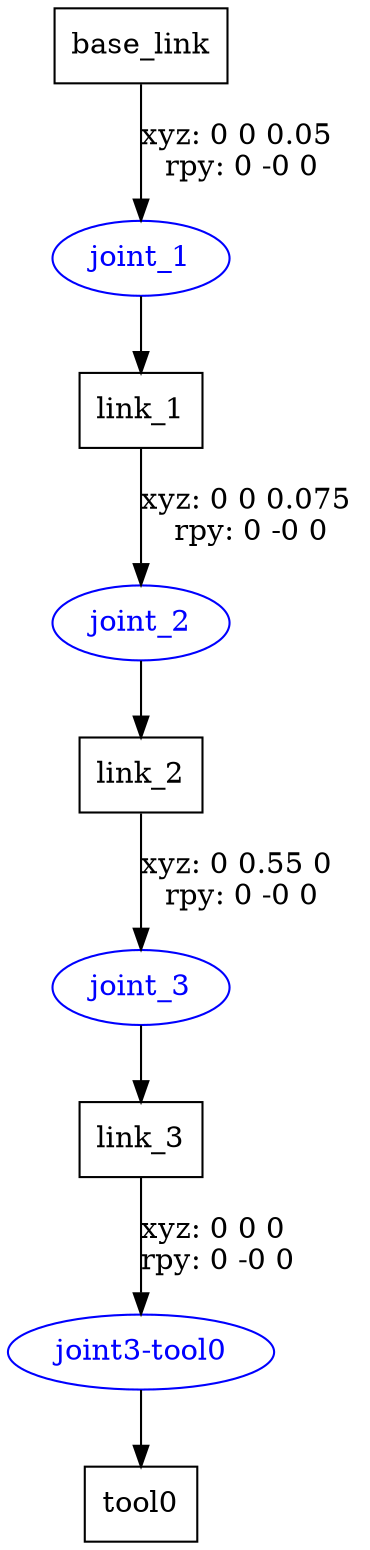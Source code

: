 digraph G {
node [shape=box];
"base_link" [label="base_link"];
"link_1" [label="link_1"];
"link_2" [label="link_2"];
"link_3" [label="link_3"];
"tool0" [label="tool0"];
node [shape=ellipse, color=blue, fontcolor=blue];
"base_link" -> "joint_1" [label="xyz: 0 0 0.05 \nrpy: 0 -0 0"]
"joint_1" -> "link_1"
"link_1" -> "joint_2" [label="xyz: 0 0 0.075 \nrpy: 0 -0 0"]
"joint_2" -> "link_2"
"link_2" -> "joint_3" [label="xyz: 0 0.55 0 \nrpy: 0 -0 0"]
"joint_3" -> "link_3"
"link_3" -> "joint3-tool0" [label="xyz: 0 0 0 \nrpy: 0 -0 0"]
"joint3-tool0" -> "tool0"
}
